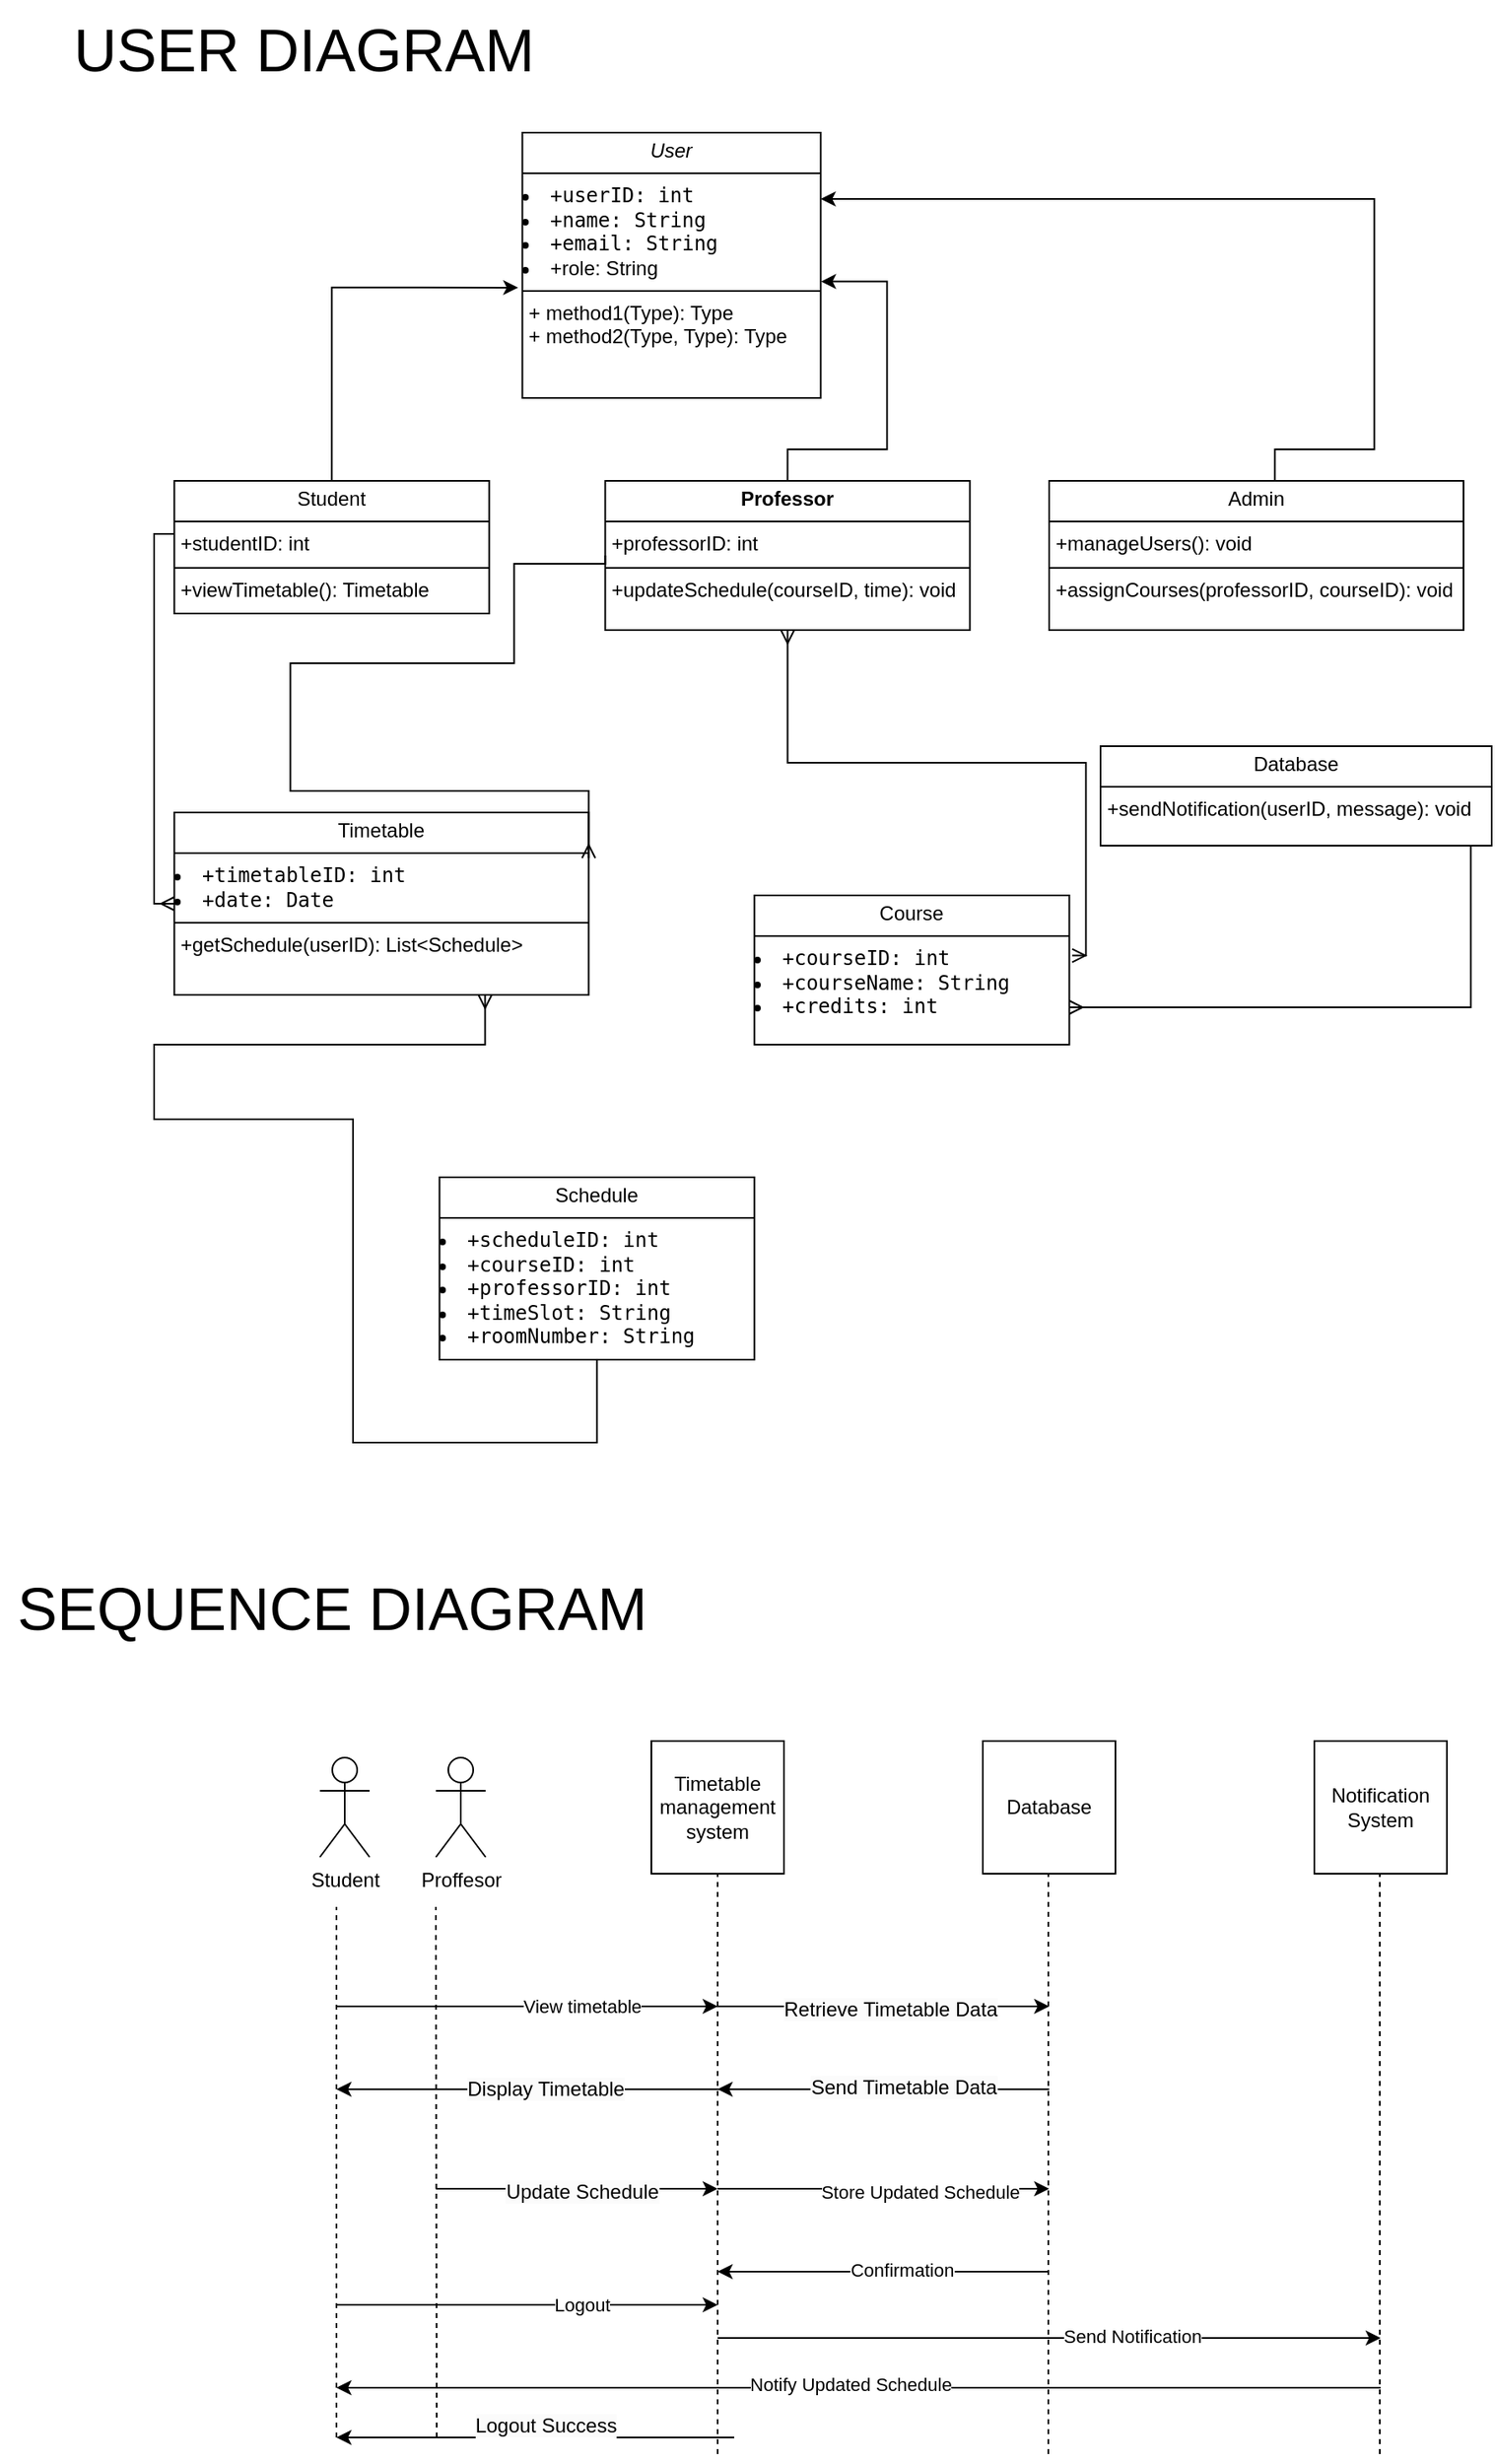 <mxfile version="26.1.0">
  <diagram name="Page-1" id="SlW4962E-RbiIBDBZss2">
    <mxGraphModel dx="2625" dy="1393" grid="1" gridSize="10" guides="1" tooltips="1" connect="1" arrows="1" fold="1" page="1" pageScale="1" pageWidth="1169" pageHeight="1654" math="0" shadow="0">
      <root>
        <mxCell id="0" />
        <mxCell id="1" parent="0" />
        <mxCell id="CbIUsaz2GKmM31-lCiuR-1" value="&lt;p style=&quot;margin:0px;margin-top:4px;text-align:center;&quot;&gt;&lt;i&gt;User&lt;/i&gt;&lt;/p&gt;&lt;hr size=&quot;1&quot; style=&quot;border-style:solid;&quot;&gt;&lt;li data-end=&quot;223&quot; data-start=&quot;205&quot;&gt;&lt;code data-end=&quot;221&quot; data-start=&quot;207&quot;&gt;+userID: int&lt;/code&gt;&lt;/li&gt;&lt;li data-end=&quot;246&quot; data-start=&quot;227&quot;&gt;&lt;code data-end=&quot;244&quot; data-start=&quot;229&quot;&gt;+name: String&lt;/code&gt;&lt;/li&gt;&lt;li data-end=&quot;270&quot; data-start=&quot;250&quot;&gt;&lt;code data-end=&quot;268&quot; data-start=&quot;252&quot;&gt;+email: String&lt;/code&gt;&lt;/li&gt;&lt;li data-end=&quot;270&quot; data-start=&quot;250&quot;&gt;+role: String&lt;/li&gt;&lt;hr size=&quot;1&quot; style=&quot;border-style:solid;&quot;&gt;&lt;p style=&quot;margin:0px;margin-left:4px;&quot;&gt;+ method1(Type): Type&lt;br&gt;+ method2(Type, Type): Type&lt;/p&gt;" style="verticalAlign=top;align=left;overflow=fill;html=1;whiteSpace=wrap;" parent="1" vertex="1">
          <mxGeometry x="322.18" y="100" width="180" height="160" as="geometry" />
        </mxCell>
        <mxCell id="CbIUsaz2GKmM31-lCiuR-2" value="&lt;p style=&quot;margin:0px;margin-top:4px;text-align:center;&quot;&gt;Student&lt;/p&gt;&lt;hr size=&quot;1&quot; style=&quot;border-style:solid;&quot;&gt;&lt;p style=&quot;margin:0px;margin-left:4px;&quot;&gt;+studentID: int&lt;/p&gt;&lt;hr size=&quot;1&quot; style=&quot;border-style:solid;&quot;&gt;&lt;p style=&quot;margin:0px;margin-left:4px;&quot;&gt;+viewTimetable(): Timetable&lt;/p&gt;" style="verticalAlign=top;align=left;overflow=fill;html=1;whiteSpace=wrap;" parent="1" vertex="1">
          <mxGeometry x="112.18" y="310" width="190" height="80" as="geometry" />
        </mxCell>
        <mxCell id="CbIUsaz2GKmM31-lCiuR-5" value="&lt;p style=&quot;margin:0px;margin-top:4px;text-align:center;&quot;&gt;&lt;strong data-end=&quot;463&quot; data-start=&quot;450&quot;&gt;Professor&lt;/strong&gt;&lt;/p&gt;&lt;hr size=&quot;1&quot; style=&quot;border-style:solid;&quot;&gt;&lt;p style=&quot;margin:0px;margin-left:4px;&quot;&gt;+professorID: int&lt;/p&gt;&lt;hr size=&quot;1&quot; style=&quot;border-style:solid;&quot;&gt;&lt;p style=&quot;margin:0px;margin-left:4px;&quot;&gt;+updateSchedule(courseID, time): void&lt;/p&gt;" style="verticalAlign=top;align=left;overflow=fill;html=1;whiteSpace=wrap;" parent="1" vertex="1">
          <mxGeometry x="372.18" y="310" width="220" height="90" as="geometry" />
        </mxCell>
        <mxCell id="CbIUsaz2GKmM31-lCiuR-7" value="&lt;p style=&quot;margin:0px;margin-top:4px;text-align:center;&quot;&gt;Schedule&lt;/p&gt;&lt;hr size=&quot;1&quot; style=&quot;border-style:solid;&quot;&gt;&lt;li data-end=&quot;842&quot; data-start=&quot;820&quot;&gt;&lt;code data-end=&quot;840&quot; data-start=&quot;822&quot;&gt;+scheduleID: int&lt;/code&gt;&lt;/li&gt;&lt;li data-end=&quot;866&quot; data-start=&quot;846&quot;&gt;&lt;code data-end=&quot;864&quot; data-start=&quot;848&quot;&gt;+courseID: int&lt;/code&gt;&lt;/li&gt;&lt;li data-end=&quot;893&quot; data-start=&quot;870&quot;&gt;&lt;code data-end=&quot;891&quot; data-start=&quot;872&quot;&gt;+professorID: int&lt;/code&gt;&lt;/li&gt;&lt;li data-end=&quot;920&quot; data-start=&quot;897&quot;&gt;&lt;code data-end=&quot;918&quot; data-start=&quot;899&quot;&gt;+timeSlot: String&lt;/code&gt;&lt;/li&gt;&lt;li data-end=&quot;949&quot; data-start=&quot;924&quot;&gt;&lt;code data-end=&quot;947&quot; data-start=&quot;926&quot;&gt;+roomNumber: String&lt;/code&gt;&lt;/li&gt;" style="verticalAlign=top;align=left;overflow=fill;html=1;whiteSpace=wrap;" parent="1" vertex="1">
          <mxGeometry x="272.18" y="730" width="190" height="110" as="geometry" />
        </mxCell>
        <mxCell id="CbIUsaz2GKmM31-lCiuR-9" value="&lt;p style=&quot;margin:0px;margin-top:4px;text-align:center;&quot;&gt;Admin&lt;/p&gt;&lt;hr size=&quot;1&quot; style=&quot;border-style:solid;&quot;&gt;&lt;p style=&quot;margin:0px;margin-left:4px;&quot;&gt;+manageUsers(): void&lt;/p&gt;&lt;hr size=&quot;1&quot; style=&quot;border-style:solid;&quot;&gt;&lt;p style=&quot;margin:0px;margin-left:4px;&quot;&gt;+assignCourses(professorID, courseID): void&lt;/p&gt;" style="verticalAlign=top;align=left;overflow=fill;html=1;whiteSpace=wrap;" parent="1" vertex="1">
          <mxGeometry x="640.0" y="310" width="250" height="90" as="geometry" />
        </mxCell>
        <mxCell id="CbIUsaz2GKmM31-lCiuR-11" value="&lt;p style=&quot;margin:0px;margin-top:4px;text-align:center;&quot;&gt;Timetable&lt;/p&gt;&lt;hr size=&quot;1&quot; style=&quot;border-style:solid;&quot;&gt;&lt;li data-end=&quot;729&quot; data-start=&quot;706&quot;&gt;&lt;code data-end=&quot;727&quot; data-start=&quot;708&quot;&gt;+timetableID: int&lt;/code&gt;&lt;/li&gt;&lt;li data-end=&quot;750&quot; data-start=&quot;733&quot;&gt;&lt;code data-end=&quot;748&quot; data-start=&quot;735&quot;&gt;+date: Date&lt;/code&gt;&lt;/li&gt;&lt;hr size=&quot;1&quot; style=&quot;border-style:solid;&quot;&gt;&lt;p style=&quot;margin:0px;margin-left:4px;&quot;&gt;+getSchedule(userID): List&amp;lt;Schedule&amp;gt;&lt;/p&gt;" style="verticalAlign=top;align=left;overflow=fill;html=1;whiteSpace=wrap;" parent="1" vertex="1">
          <mxGeometry x="112.18" y="510" width="250" height="110" as="geometry" />
        </mxCell>
        <mxCell id="CbIUsaz2GKmM31-lCiuR-12" value="&lt;p style=&quot;margin:0px;margin-top:4px;text-align:center;&quot;&gt;Database&lt;/p&gt;&lt;hr size=&quot;1&quot; style=&quot;border-style:solid;&quot;&gt;&lt;p style=&quot;margin:0px;margin-left:4px;&quot;&gt;+sendNotification(userID, message): void&lt;/p&gt;" style="verticalAlign=top;align=left;overflow=fill;html=1;whiteSpace=wrap;" parent="1" vertex="1">
          <mxGeometry x="671" y="470" width="236" height="60" as="geometry" />
        </mxCell>
        <mxCell id="CbIUsaz2GKmM31-lCiuR-13" value="&lt;p style=&quot;margin:0px;margin-top:4px;text-align:center;&quot;&gt;Course&lt;/p&gt;&lt;hr size=&quot;1&quot; style=&quot;border-style:solid;&quot;&gt;&lt;li data-end=&quot;991&quot; data-start=&quot;971&quot;&gt;&lt;code data-end=&quot;989&quot; data-start=&quot;973&quot;&gt;+courseID: int&lt;/code&gt;&lt;/li&gt;&lt;li data-end=&quot;1020&quot; data-start=&quot;995&quot;&gt;&lt;code data-end=&quot;1018&quot; data-start=&quot;997&quot;&gt;+courseName: String&lt;/code&gt;&lt;/li&gt;&lt;li data-end=&quot;1043&quot; data-start=&quot;1024&quot;&gt;&lt;code data-end=&quot;1041&quot; data-start=&quot;1026&quot;&gt;+credits: int&lt;/code&gt;&lt;/li&gt;&lt;p style=&quot;margin:0px;margin-left:4px;&quot;&gt;&lt;br&gt;&lt;/p&gt;" style="verticalAlign=top;align=left;overflow=fill;html=1;whiteSpace=wrap;" parent="1" vertex="1">
          <mxGeometry x="462.18" y="560" width="190" height="90" as="geometry" />
        </mxCell>
        <mxCell id="h4QToj4Xpi78YSJ7JJxM-1" value="" style="endArrow=classic;html=1;rounded=0;exitX=0.5;exitY=0;exitDx=0;exitDy=0;edgeStyle=orthogonalEdgeStyle;entryX=-0.014;entryY=0.584;entryDx=0;entryDy=0;entryPerimeter=0;" edge="1" parent="1" source="CbIUsaz2GKmM31-lCiuR-2" target="CbIUsaz2GKmM31-lCiuR-1">
          <mxGeometry width="50" height="50" relative="1" as="geometry">
            <mxPoint x="432.18" y="360" as="sourcePoint" />
            <mxPoint x="207.18" y="190" as="targetPoint" />
            <Array as="points">
              <mxPoint x="207.18" y="193" />
            </Array>
          </mxGeometry>
        </mxCell>
        <mxCell id="h4QToj4Xpi78YSJ7JJxM-4" value="" style="endArrow=classic;html=1;rounded=0;entryX=1.001;entryY=0.561;entryDx=0;entryDy=0;entryPerimeter=0;edgeStyle=orthogonalEdgeStyle;exitX=0.5;exitY=0;exitDx=0;exitDy=0;" edge="1" parent="1" source="CbIUsaz2GKmM31-lCiuR-5" target="CbIUsaz2GKmM31-lCiuR-1">
          <mxGeometry width="50" height="50" relative="1" as="geometry">
            <mxPoint x="582.18" y="290" as="sourcePoint" />
            <mxPoint x="732.18" y="155" as="targetPoint" />
            <Array as="points">
              <mxPoint x="482.18" y="291" />
              <mxPoint x="542.18" y="291" />
              <mxPoint x="542.18" y="190" />
            </Array>
          </mxGeometry>
        </mxCell>
        <mxCell id="h4QToj4Xpi78YSJ7JJxM-5" value="" style="endArrow=classic;html=1;rounded=0;edgeStyle=orthogonalEdgeStyle;exitX=0.5;exitY=0;exitDx=0;exitDy=0;entryX=1;entryY=0.25;entryDx=0;entryDy=0;" edge="1" parent="1" target="CbIUsaz2GKmM31-lCiuR-1">
          <mxGeometry width="50" height="50" relative="1" as="geometry">
            <mxPoint x="776.18" y="310" as="sourcePoint" />
            <mxPoint x="662.18" y="120" as="targetPoint" />
            <Array as="points">
              <mxPoint x="776.18" y="291" />
              <mxPoint x="836.18" y="291" />
              <mxPoint x="836.18" y="140" />
            </Array>
          </mxGeometry>
        </mxCell>
        <mxCell id="h4QToj4Xpi78YSJ7JJxM-6" value="" style="edgeStyle=orthogonalEdgeStyle;fontSize=12;html=1;endArrow=ERmany;startArrow=ERmany;rounded=0;exitX=1.009;exitY=0.403;exitDx=0;exitDy=0;exitPerimeter=0;" edge="1" parent="1" source="CbIUsaz2GKmM31-lCiuR-13" target="CbIUsaz2GKmM31-lCiuR-5">
          <mxGeometry width="100" height="100" relative="1" as="geometry">
            <mxPoint x="662.18" y="600" as="sourcePoint" />
            <mxPoint x="362.18" y="360" as="targetPoint" />
            <Array as="points">
              <mxPoint x="662.18" y="596" />
              <mxPoint x="662.18" y="480" />
              <mxPoint x="482.18" y="480" />
            </Array>
          </mxGeometry>
        </mxCell>
        <mxCell id="h4QToj4Xpi78YSJ7JJxM-7" value="" style="edgeStyle=orthogonalEdgeStyle;fontSize=12;html=1;endArrow=ERmany;rounded=0;" edge="1" parent="1" target="CbIUsaz2GKmM31-lCiuR-11">
          <mxGeometry width="100" height="100" relative="1" as="geometry">
            <mxPoint x="112.18" y="342" as="sourcePoint" />
            <mxPoint x="22.18" y="340" as="targetPoint" />
            <Array as="points">
              <mxPoint x="100" y="342" />
              <mxPoint x="100" y="565" />
            </Array>
          </mxGeometry>
        </mxCell>
        <mxCell id="h4QToj4Xpi78YSJ7JJxM-8" value="" style="edgeStyle=orthogonalEdgeStyle;fontSize=12;html=1;endArrow=ERmany;rounded=0;exitX=0;exitY=0.5;exitDx=0;exitDy=0;entryX=1;entryY=0.25;entryDx=0;entryDy=0;" edge="1" parent="1" source="CbIUsaz2GKmM31-lCiuR-5" target="CbIUsaz2GKmM31-lCiuR-11">
          <mxGeometry width="100" height="100" relative="1" as="geometry">
            <mxPoint x="392.18" y="370.06" as="sourcePoint" />
            <mxPoint x="362.18" y="420" as="targetPoint" />
            <Array as="points">
              <mxPoint x="372.18" y="360" />
              <mxPoint x="317.18" y="360" />
              <mxPoint x="317.18" y="420" />
              <mxPoint x="182.18" y="420" />
              <mxPoint x="182.18" y="497" />
            </Array>
          </mxGeometry>
        </mxCell>
        <mxCell id="h4QToj4Xpi78YSJ7JJxM-9" value="" style="edgeStyle=orthogonalEdgeStyle;fontSize=12;html=1;endArrow=ERmany;rounded=0;exitX=0.5;exitY=1;exitDx=0;exitDy=0;entryX=0.75;entryY=1;entryDx=0;entryDy=0;" edge="1" parent="1" source="CbIUsaz2GKmM31-lCiuR-7" target="CbIUsaz2GKmM31-lCiuR-11">
          <mxGeometry width="100" height="100" relative="1" as="geometry">
            <mxPoint x="455.18" y="859.91" as="sourcePoint" />
            <mxPoint x="309.43" y="639.47" as="targetPoint" />
            <Array as="points">
              <mxPoint x="367" y="890" />
              <mxPoint x="220" y="890" />
              <mxPoint x="220" y="695" />
              <mxPoint x="100" y="695" />
              <mxPoint x="100" y="650" />
              <mxPoint x="300" y="650" />
            </Array>
          </mxGeometry>
        </mxCell>
        <mxCell id="h4QToj4Xpi78YSJ7JJxM-11" value="" style="edgeStyle=orthogonalEdgeStyle;fontSize=12;html=1;endArrow=ERmany;rounded=0;exitX=0.772;exitY=1.002;exitDx=0;exitDy=0;entryX=1;entryY=0.75;entryDx=0;entryDy=0;exitPerimeter=0;" edge="1" parent="1" target="CbIUsaz2GKmM31-lCiuR-13">
          <mxGeometry width="100" height="100" relative="1" as="geometry">
            <mxPoint x="894.372" y="530.12" as="sourcePoint" />
            <mxPoint x="692.18" y="670" as="targetPoint" />
            <Array as="points">
              <mxPoint x="894" y="627" />
            </Array>
          </mxGeometry>
        </mxCell>
        <mxCell id="h4QToj4Xpi78YSJ7JJxM-44" value="Timetable management system" style="whiteSpace=wrap;html=1;aspect=fixed;" vertex="1" parent="1">
          <mxGeometry x="400" y="1070" width="80" height="80" as="geometry" />
        </mxCell>
        <mxCell id="h4QToj4Xpi78YSJ7JJxM-45" value="Database" style="whiteSpace=wrap;html=1;aspect=fixed;" vertex="1" parent="1">
          <mxGeometry x="600" y="1070" width="80" height="80" as="geometry" />
        </mxCell>
        <mxCell id="h4QToj4Xpi78YSJ7JJxM-46" value="Notification System" style="whiteSpace=wrap;html=1;aspect=fixed;" vertex="1" parent="1">
          <mxGeometry x="800" y="1070" width="80" height="80" as="geometry" />
        </mxCell>
        <mxCell id="h4QToj4Xpi78YSJ7JJxM-47" value="Proffesor" style="shape=umlActor;verticalLabelPosition=bottom;verticalAlign=top;html=1;outlineConnect=0;" vertex="1" parent="1">
          <mxGeometry x="270" y="1080" width="30" height="60" as="geometry" />
        </mxCell>
        <mxCell id="h4QToj4Xpi78YSJ7JJxM-48" value="" style="endArrow=none;dashed=1;html=1;rounded=0;entryX=0.5;entryY=1;entryDx=0;entryDy=0;" edge="1" parent="1" target="h4QToj4Xpi78YSJ7JJxM-44">
          <mxGeometry width="50" height="50" relative="1" as="geometry">
            <mxPoint x="440" y="1500" as="sourcePoint" />
            <mxPoint x="570" y="1270" as="targetPoint" />
          </mxGeometry>
        </mxCell>
        <mxCell id="h4QToj4Xpi78YSJ7JJxM-49" value="" style="endArrow=none;dashed=1;html=1;rounded=0;entryX=0.5;entryY=1;entryDx=0;entryDy=0;" edge="1" parent="1">
          <mxGeometry width="50" height="50" relative="1" as="geometry">
            <mxPoint x="639.5" y="1500" as="sourcePoint" />
            <mxPoint x="639.5" y="1150" as="targetPoint" />
          </mxGeometry>
        </mxCell>
        <mxCell id="h4QToj4Xpi78YSJ7JJxM-50" value="" style="endArrow=none;dashed=1;html=1;rounded=0;entryX=0.5;entryY=1;entryDx=0;entryDy=0;" edge="1" parent="1">
          <mxGeometry width="50" height="50" relative="1" as="geometry">
            <mxPoint x="839.5" y="1500" as="sourcePoint" />
            <mxPoint x="839.5" y="1150" as="targetPoint" />
          </mxGeometry>
        </mxCell>
        <mxCell id="h4QToj4Xpi78YSJ7JJxM-51" value="Student" style="shape=umlActor;verticalLabelPosition=bottom;verticalAlign=top;html=1;outlineConnect=0;" vertex="1" parent="1">
          <mxGeometry x="200" y="1080" width="30" height="60" as="geometry" />
        </mxCell>
        <mxCell id="h4QToj4Xpi78YSJ7JJxM-52" value="" style="endArrow=none;dashed=1;html=1;rounded=0;entryX=0.5;entryY=1;entryDx=0;entryDy=0;" edge="1" parent="1">
          <mxGeometry width="50" height="50" relative="1" as="geometry">
            <mxPoint x="270.5" y="1490" as="sourcePoint" />
            <mxPoint x="270" y="1170" as="targetPoint" />
          </mxGeometry>
        </mxCell>
        <mxCell id="h4QToj4Xpi78YSJ7JJxM-53" value="" style="endArrow=none;dashed=1;html=1;rounded=0;entryX=0.5;entryY=1;entryDx=0;entryDy=0;" edge="1" parent="1">
          <mxGeometry width="50" height="50" relative="1" as="geometry">
            <mxPoint x="210" y="1490" as="sourcePoint" />
            <mxPoint x="210" y="1170" as="targetPoint" />
          </mxGeometry>
        </mxCell>
        <mxCell id="h4QToj4Xpi78YSJ7JJxM-54" value="" style="endArrow=classic;html=1;rounded=0;" edge="1" parent="1">
          <mxGeometry width="50" height="50" relative="1" as="geometry">
            <mxPoint x="210" y="1230" as="sourcePoint" />
            <mxPoint x="440" y="1230" as="targetPoint" />
          </mxGeometry>
        </mxCell>
        <mxCell id="h4QToj4Xpi78YSJ7JJxM-55" value="View timetable" style="edgeLabel;html=1;align=center;verticalAlign=middle;resizable=0;points=[];" vertex="1" connectable="0" parent="h4QToj4Xpi78YSJ7JJxM-54">
          <mxGeometry x="0.289" relative="1" as="geometry">
            <mxPoint as="offset" />
          </mxGeometry>
        </mxCell>
        <mxCell id="h4QToj4Xpi78YSJ7JJxM-56" value="" style="endArrow=classic;html=1;rounded=0;" edge="1" parent="1">
          <mxGeometry width="50" height="50" relative="1" as="geometry">
            <mxPoint x="410" y="1230" as="sourcePoint" />
            <mxPoint x="640" y="1230" as="targetPoint" />
          </mxGeometry>
        </mxCell>
        <mxCell id="h4QToj4Xpi78YSJ7JJxM-57" value="&lt;span style=&quot;font-size: 12px; text-align: left; text-wrap-mode: wrap; background-color: rgb(251, 251, 251);&quot;&gt;Retrieve Timetable Data&lt;/span&gt;" style="edgeLabel;html=1;align=center;verticalAlign=middle;resizable=0;points=[];" vertex="1" connectable="0" parent="h4QToj4Xpi78YSJ7JJxM-56">
          <mxGeometry x="0.165" y="-2" relative="1" as="geometry">
            <mxPoint as="offset" />
          </mxGeometry>
        </mxCell>
        <mxCell id="h4QToj4Xpi78YSJ7JJxM-58" value="" style="endArrow=classic;html=1;rounded=0;" edge="1" parent="1">
          <mxGeometry width="50" height="50" relative="1" as="geometry">
            <mxPoint x="640" y="1280" as="sourcePoint" />
            <mxPoint x="440" y="1280" as="targetPoint" />
          </mxGeometry>
        </mxCell>
        <mxCell id="h4QToj4Xpi78YSJ7JJxM-59" value="&lt;span style=&quot;font-size: 12px; text-align: left; text-wrap-mode: wrap; background-color: rgb(251, 251, 251);&quot;&gt;Send Timetable Data&lt;/span&gt;" style="edgeLabel;html=1;align=center;verticalAlign=middle;resizable=0;points=[];" vertex="1" connectable="0" parent="h4QToj4Xpi78YSJ7JJxM-58">
          <mxGeometry x="-0.12" y="-1" relative="1" as="geometry">
            <mxPoint as="offset" />
          </mxGeometry>
        </mxCell>
        <mxCell id="h4QToj4Xpi78YSJ7JJxM-60" value="" style="endArrow=classic;html=1;rounded=0;" edge="1" parent="1">
          <mxGeometry width="50" height="50" relative="1" as="geometry">
            <mxPoint x="450" y="1280" as="sourcePoint" />
            <mxPoint x="210" y="1280" as="targetPoint" />
          </mxGeometry>
        </mxCell>
        <mxCell id="h4QToj4Xpi78YSJ7JJxM-61" value="&lt;span style=&quot;font-size: 12px; text-align: left; text-wrap-mode: wrap; background-color: rgb(251, 251, 251);&quot;&gt;Display Timetable&lt;/span&gt;" style="edgeLabel;html=1;align=center;verticalAlign=middle;resizable=0;points=[];" vertex="1" connectable="0" parent="h4QToj4Xpi78YSJ7JJxM-60">
          <mxGeometry x="-0.05" relative="1" as="geometry">
            <mxPoint as="offset" />
          </mxGeometry>
        </mxCell>
        <mxCell id="h4QToj4Xpi78YSJ7JJxM-62" value="" style="endArrow=classic;html=1;rounded=0;" edge="1" parent="1">
          <mxGeometry width="50" height="50" relative="1" as="geometry">
            <mxPoint x="270" y="1340" as="sourcePoint" />
            <mxPoint x="440" y="1340" as="targetPoint" />
          </mxGeometry>
        </mxCell>
        <mxCell id="h4QToj4Xpi78YSJ7JJxM-63" value="&lt;span style=&quot;font-size: 12px; text-align: left; text-wrap-mode: wrap; background-color: rgb(251, 251, 251);&quot;&gt;Update Schedule&lt;/span&gt;" style="edgeLabel;html=1;align=center;verticalAlign=middle;resizable=0;points=[];" vertex="1" connectable="0" parent="h4QToj4Xpi78YSJ7JJxM-62">
          <mxGeometry x="0.035" y="-2" relative="1" as="geometry">
            <mxPoint as="offset" />
          </mxGeometry>
        </mxCell>
        <mxCell id="h4QToj4Xpi78YSJ7JJxM-64" value="" style="endArrow=classic;html=1;rounded=0;" edge="1" parent="1">
          <mxGeometry width="50" height="50" relative="1" as="geometry">
            <mxPoint x="440" y="1340" as="sourcePoint" />
            <mxPoint x="640" y="1340" as="targetPoint" />
          </mxGeometry>
        </mxCell>
        <mxCell id="h4QToj4Xpi78YSJ7JJxM-65" value="Store Updated Schedule" style="edgeLabel;html=1;align=center;verticalAlign=middle;resizable=0;points=[];" vertex="1" connectable="0" parent="h4QToj4Xpi78YSJ7JJxM-64">
          <mxGeometry x="0.216" y="-2" relative="1" as="geometry">
            <mxPoint as="offset" />
          </mxGeometry>
        </mxCell>
        <mxCell id="h4QToj4Xpi78YSJ7JJxM-66" value="" style="endArrow=classic;html=1;rounded=0;" edge="1" parent="1">
          <mxGeometry width="50" height="50" relative="1" as="geometry">
            <mxPoint x="640" y="1390" as="sourcePoint" />
            <mxPoint x="440" y="1390" as="targetPoint" />
          </mxGeometry>
        </mxCell>
        <mxCell id="h4QToj4Xpi78YSJ7JJxM-67" value="Confirmation" style="edgeLabel;html=1;align=center;verticalAlign=middle;resizable=0;points=[];" vertex="1" connectable="0" parent="h4QToj4Xpi78YSJ7JJxM-66">
          <mxGeometry x="-0.108" y="-1" relative="1" as="geometry">
            <mxPoint as="offset" />
          </mxGeometry>
        </mxCell>
        <mxCell id="h4QToj4Xpi78YSJ7JJxM-68" value="" style="endArrow=classic;html=1;rounded=0;" edge="1" parent="1">
          <mxGeometry width="50" height="50" relative="1" as="geometry">
            <mxPoint x="440" y="1430" as="sourcePoint" />
            <mxPoint x="840" y="1430" as="targetPoint" />
          </mxGeometry>
        </mxCell>
        <mxCell id="h4QToj4Xpi78YSJ7JJxM-69" value="Send Notification" style="edgeLabel;html=1;align=center;verticalAlign=middle;resizable=0;points=[];" vertex="1" connectable="0" parent="h4QToj4Xpi78YSJ7JJxM-68">
          <mxGeometry x="0.255" y="1" relative="1" as="geometry">
            <mxPoint x="-1" as="offset" />
          </mxGeometry>
        </mxCell>
        <mxCell id="h4QToj4Xpi78YSJ7JJxM-70" value="" style="endArrow=classic;html=1;rounded=0;" edge="1" parent="1">
          <mxGeometry width="50" height="50" relative="1" as="geometry">
            <mxPoint x="840" y="1460" as="sourcePoint" />
            <mxPoint x="210" y="1460" as="targetPoint" />
          </mxGeometry>
        </mxCell>
        <mxCell id="h4QToj4Xpi78YSJ7JJxM-71" value="Notify Updated Schedule" style="edgeLabel;html=1;align=center;verticalAlign=middle;resizable=0;points=[];" vertex="1" connectable="0" parent="h4QToj4Xpi78YSJ7JJxM-70">
          <mxGeometry x="0.018" y="-2" relative="1" as="geometry">
            <mxPoint as="offset" />
          </mxGeometry>
        </mxCell>
        <mxCell id="h4QToj4Xpi78YSJ7JJxM-72" value="" style="endArrow=classic;html=1;rounded=0;" edge="1" parent="1">
          <mxGeometry width="50" height="50" relative="1" as="geometry">
            <mxPoint x="210" y="1410" as="sourcePoint" />
            <mxPoint x="440" y="1410" as="targetPoint" />
          </mxGeometry>
        </mxCell>
        <mxCell id="h4QToj4Xpi78YSJ7JJxM-73" value="Logout" style="edgeLabel;html=1;align=center;verticalAlign=middle;resizable=0;points=[];" vertex="1" connectable="0" parent="h4QToj4Xpi78YSJ7JJxM-72">
          <mxGeometry x="0.289" relative="1" as="geometry">
            <mxPoint as="offset" />
          </mxGeometry>
        </mxCell>
        <mxCell id="h4QToj4Xpi78YSJ7JJxM-74" value="" style="endArrow=classic;html=1;rounded=0;" edge="1" parent="1">
          <mxGeometry width="50" height="50" relative="1" as="geometry">
            <mxPoint x="450" y="1490" as="sourcePoint" />
            <mxPoint x="210" y="1490" as="targetPoint" />
          </mxGeometry>
        </mxCell>
        <mxCell id="h4QToj4Xpi78YSJ7JJxM-75" value="&lt;span style=&quot;font-size: 12px; text-align: left; text-wrap-mode: wrap; background-color: rgb(251, 251, 251);&quot;&gt;Logout Success&lt;/span&gt;&lt;div&gt;&lt;span style=&quot;font-size: 12px; text-align: left; text-wrap-mode: wrap; background-color: rgb(251, 251, 251);&quot;&gt;&lt;br&gt;&lt;/span&gt;&lt;/div&gt;" style="edgeLabel;html=1;align=center;verticalAlign=middle;resizable=0;points=[];" vertex="1" connectable="0" parent="h4QToj4Xpi78YSJ7JJxM-74">
          <mxGeometry x="-0.05" relative="1" as="geometry">
            <mxPoint as="offset" />
          </mxGeometry>
        </mxCell>
        <mxCell id="h4QToj4Xpi78YSJ7JJxM-76" value="&lt;font style=&quot;font-size: 36px;&quot;&gt;USER DIAGRAM&lt;/font&gt;" style="text;html=1;align=center;verticalAlign=middle;resizable=0;points=[];autosize=1;strokeColor=none;fillColor=none;" vertex="1" parent="1">
          <mxGeometry x="40" y="20" width="300" height="60" as="geometry" />
        </mxCell>
        <mxCell id="h4QToj4Xpi78YSJ7JJxM-77" value="&lt;font style=&quot;font-size: 36px;&quot;&gt;SEQUENCE DIAGRAM&lt;/font&gt;" style="text;html=1;align=center;verticalAlign=middle;resizable=0;points=[];autosize=1;strokeColor=none;fillColor=none;" vertex="1" parent="1">
          <mxGeometry x="7.18" y="960" width="400" height="60" as="geometry" />
        </mxCell>
      </root>
    </mxGraphModel>
  </diagram>
</mxfile>
